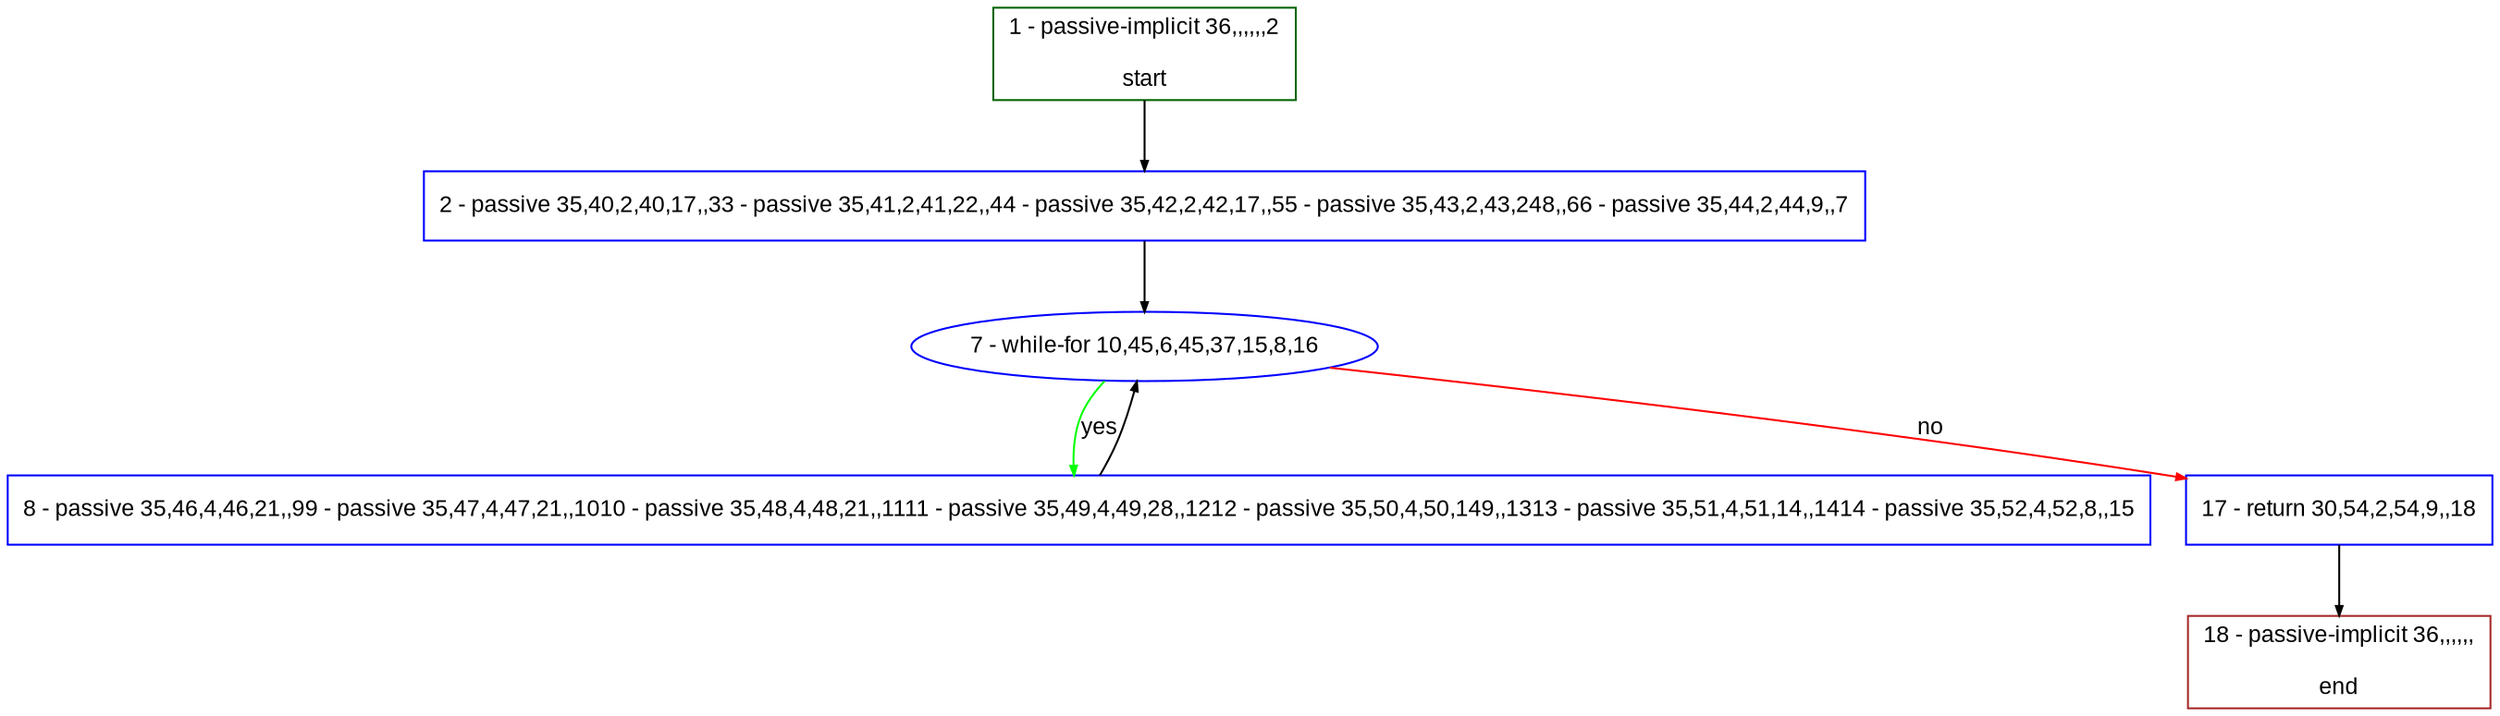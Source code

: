 digraph "" {
  graph [pack="true", label="", fontsize="12", packmode="clust", fontname="Arial", fillcolor="#FFFFCC", bgcolor="white", style="rounded,filled", compound="true"];
  node [node_initialized="no", label="", color="grey", fontsize="12", fillcolor="white", fontname="Arial", style="filled", shape="rectangle", compound="true", fixedsize="false"];
  edge [fontcolor="black", arrowhead="normal", arrowtail="none", arrowsize="0.5", ltail="", label="", color="black", fontsize="12", lhead="", fontname="Arial", dir="forward", compound="true"];
  __N1 [label="2 - passive 35,40,2,40,17,,33 - passive 35,41,2,41,22,,44 - passive 35,42,2,42,17,,55 - passive 35,43,2,43,248,,66 - passive 35,44,2,44,9,,7", color="#0000ff", fillcolor="#ffffff", style="filled", shape="box"];
  __N2 [label="1 - passive-implicit 36,,,,,,2\n\nstart", color="#006400", fillcolor="#ffffff", style="filled", shape="box"];
  __N3 [label="7 - while-for 10,45,6,45,37,15,8,16", color="#0000ff", fillcolor="#ffffff", style="filled", shape="oval"];
  __N4 [label="8 - passive 35,46,4,46,21,,99 - passive 35,47,4,47,21,,1010 - passive 35,48,4,48,21,,1111 - passive 35,49,4,49,28,,1212 - passive 35,50,4,50,149,,1313 - passive 35,51,4,51,14,,1414 - passive 35,52,4,52,8,,15", color="#0000ff", fillcolor="#ffffff", style="filled", shape="box"];
  __N5 [label="17 - return 30,54,2,54,9,,18", color="#0000ff", fillcolor="#ffffff", style="filled", shape="box"];
  __N6 [label="18 - passive-implicit 36,,,,,,\n\nend", color="#a52a2a", fillcolor="#ffffff", style="filled", shape="box"];
  __N2 -> __N1 [arrowhead="normal", arrowtail="none", color="#000000", label="", dir="forward"];
  __N1 -> __N3 [arrowhead="normal", arrowtail="none", color="#000000", label="", dir="forward"];
  __N3 -> __N4 [arrowhead="normal", arrowtail="none", color="#00ff00", label="yes", dir="forward"];
  __N4 -> __N3 [arrowhead="normal", arrowtail="none", color="#000000", label="", dir="forward"];
  __N3 -> __N5 [arrowhead="normal", arrowtail="none", color="#ff0000", label="no", dir="forward"];
  __N5 -> __N6 [arrowhead="normal", arrowtail="none", color="#000000", label="", dir="forward"];
}
